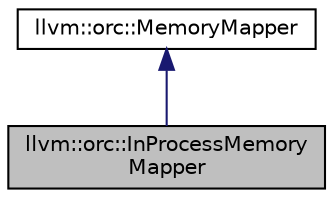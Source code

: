 digraph "llvm::orc::InProcessMemoryMapper"
{
 // LATEX_PDF_SIZE
  bgcolor="transparent";
  edge [fontname="Helvetica",fontsize="10",labelfontname="Helvetica",labelfontsize="10"];
  node [fontname="Helvetica",fontsize="10",shape=record];
  Node1 [label="llvm::orc::InProcessMemory\lMapper",height=0.2,width=0.4,color="black", fillcolor="grey75", style="filled", fontcolor="black",tooltip=" "];
  Node2 -> Node1 [dir="back",color="midnightblue",fontsize="10",style="solid",fontname="Helvetica"];
  Node2 [label="llvm::orc::MemoryMapper",height=0.2,width=0.4,color="black",URL="$classllvm_1_1orc_1_1MemoryMapper.html",tooltip="Manages mapping, content transfer and protections for JIT memory."];
}
